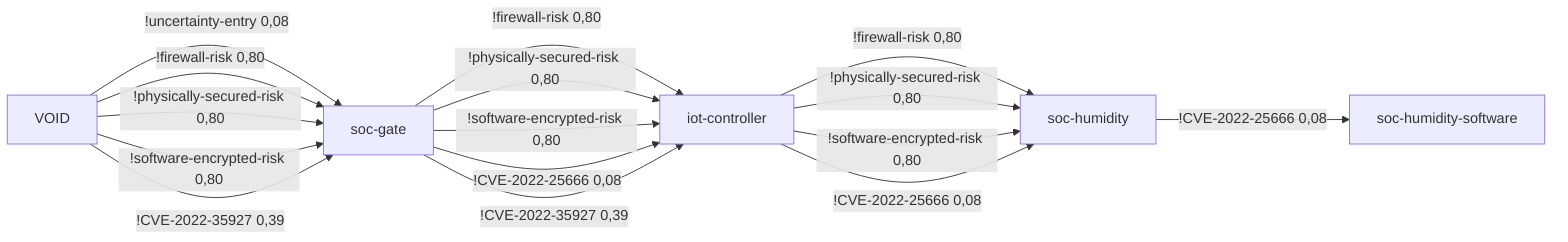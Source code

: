 %% AttributeChange [4mcontiki-ng/contiki-ng[0m to [4m4.7[0m for node [4msoc-humidity[0m
%%  VOID -[1,00]->  soc-gate -[1,00]->  iot-controller -[0,99]->  soc-humidity -[0,08]-> soc-humidity-software 3,93 0,08
flowchart LR
	iot-controller[iot-controller]
	soc-humidity-software[soc-humidity-software]
	soc-gate[soc-gate]
	soc-humidity[soc-humidity]
	VOID[VOID]
	iot-controller -->|!firewall-risk 0,80| soc-humidity
	iot-controller -->|!physically-secured-risk 0,80| soc-humidity
	iot-controller -->|!software-encrypted-risk 0,80| soc-humidity
	iot-controller -->|!CVE-2022-25666 0,08| soc-humidity
	soc-gate -->|!firewall-risk 0,80| iot-controller
	soc-gate -->|!physically-secured-risk 0,80| iot-controller
	soc-gate -->|!software-encrypted-risk 0,80| iot-controller
	soc-gate -->|!CVE-2022-25666 0,08| iot-controller
	soc-gate -->|!CVE-2022-35927 0,39| iot-controller
	soc-humidity -->|!CVE-2022-25666 0,08| soc-humidity-software
	VOID -->|!uncertainty-entry 0,08| soc-gate
	VOID -->|!firewall-risk 0,80| soc-gate
	VOID -->|!physically-secured-risk 0,80| soc-gate
	VOID -->|!software-encrypted-risk 0,80| soc-gate
	VOID -->|!CVE-2022-35927 0,39| soc-gate